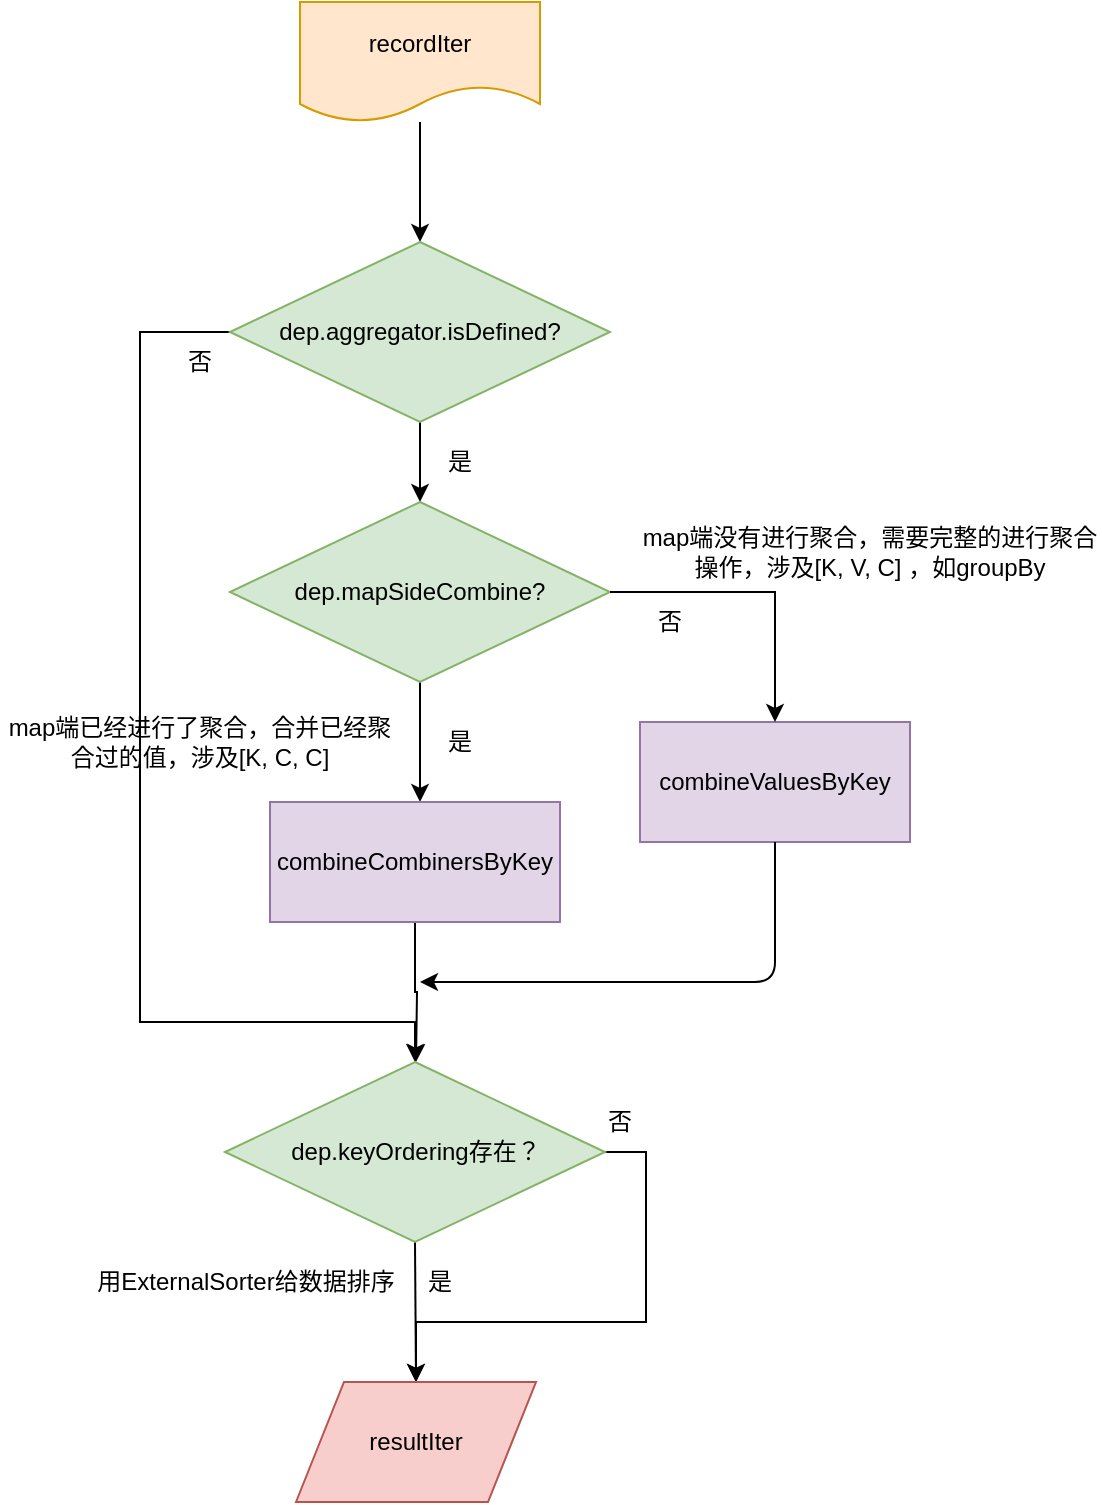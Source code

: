 <mxfile version="10.6.2" type="github"><diagram id="B1miW9sNnXTPqfoYgWkj" name="Page-1"><mxGraphModel dx="1154" dy="662" grid="1" gridSize="10" guides="1" tooltips="1" connect="1" arrows="1" fold="1" page="1" pageScale="1" pageWidth="827" pageHeight="1169" math="0" shadow="0"><root><mxCell id="0"/><mxCell id="1" parent="0"/><mxCell id="MIB6hbEZbPjmD4DY4Ua3-6" value="" style="edgeStyle=orthogonalEdgeStyle;rounded=0;orthogonalLoop=1;jettySize=auto;html=1;entryX=0.5;entryY=0;entryDx=0;entryDy=0;" edge="1" parent="1" source="MIB6hbEZbPjmD4DY4Ua3-2" target="MIB6hbEZbPjmD4DY4Ua3-7"><mxGeometry relative="1" as="geometry"><mxPoint x="400" y="230" as="targetPoint"/></mxGeometry></mxCell><mxCell id="MIB6hbEZbPjmD4DY4Ua3-2" value="&lt;span&gt;recordIter&lt;/span&gt;" style="shape=document;whiteSpace=wrap;html=1;boundedLbl=1;fillColor=#ffe6cc;strokeColor=#d79b00;" vertex="1" parent="1"><mxGeometry x="340" y="90" width="120" height="60" as="geometry"/></mxCell><mxCell id="MIB6hbEZbPjmD4DY4Ua3-19" style="edgeStyle=orthogonalEdgeStyle;rounded=0;orthogonalLoop=1;jettySize=auto;html=1;exitX=0.5;exitY=1;exitDx=0;exitDy=0;" edge="1" parent="1" source="MIB6hbEZbPjmD4DY4Ua3-7"><mxGeometry relative="1" as="geometry"><mxPoint x="400" y="340" as="targetPoint"/></mxGeometry></mxCell><mxCell id="MIB6hbEZbPjmD4DY4Ua3-59" style="edgeStyle=orthogonalEdgeStyle;rounded=0;orthogonalLoop=1;jettySize=auto;html=1;exitX=0;exitY=0.5;exitDx=0;exitDy=0;entryX=0.5;entryY=0;entryDx=0;entryDy=0;" edge="1" parent="1" source="MIB6hbEZbPjmD4DY4Ua3-7" target="MIB6hbEZbPjmD4DY4Ua3-44"><mxGeometry relative="1" as="geometry"><Array as="points"><mxPoint x="260" y="255"/><mxPoint x="260" y="600"/><mxPoint x="398" y="600"/></Array></mxGeometry></mxCell><mxCell id="MIB6hbEZbPjmD4DY4Ua3-7" value="&lt;span&gt;dep&lt;/span&gt;&lt;span&gt;.aggregator.isDefined?&lt;/span&gt;" style="rhombus;whiteSpace=wrap;html=1;fillColor=#d5e8d4;strokeColor=#82b366;" vertex="1" parent="1"><mxGeometry x="305" y="210" width="190" height="90" as="geometry"/></mxCell><mxCell id="MIB6hbEZbPjmD4DY4Ua3-20" style="edgeStyle=orthogonalEdgeStyle;rounded=0;orthogonalLoop=1;jettySize=auto;html=1;exitX=0.5;exitY=1;exitDx=0;exitDy=0;entryX=0.5;entryY=0;entryDx=0;entryDy=0;" edge="1" parent="1" source="MIB6hbEZbPjmD4DY4Ua3-10"><mxGeometry relative="1" as="geometry"><mxPoint x="400" y="490" as="targetPoint"/></mxGeometry></mxCell><mxCell id="MIB6hbEZbPjmD4DY4Ua3-10" value="&lt;span&gt;dep&lt;/span&gt;&lt;span&gt;.mapSideCombine?&lt;/span&gt;&lt;br&gt;" style="rhombus;whiteSpace=wrap;html=1;fillColor=#d5e8d4;strokeColor=#82b366;" vertex="1" parent="1"><mxGeometry x="305" y="340" width="190" height="90" as="geometry"/></mxCell><mxCell id="MIB6hbEZbPjmD4DY4Ua3-11" value="是" style="text;html=1;strokeColor=none;fillColor=none;align=center;verticalAlign=middle;whiteSpace=wrap;rounded=0;" vertex="1" parent="1"><mxGeometry x="400" y="310" width="40" height="20" as="geometry"/></mxCell><mxCell id="MIB6hbEZbPjmD4DY4Ua3-23" value="是" style="text;html=1;strokeColor=none;fillColor=none;align=center;verticalAlign=middle;whiteSpace=wrap;rounded=0;" vertex="1" parent="1"><mxGeometry x="410" y="450" width="20" height="20" as="geometry"/></mxCell><mxCell id="MIB6hbEZbPjmD4DY4Ua3-28" value="&lt;span&gt;map端已经进行了聚合，合并已经聚合过的值，涉及[K, C, C]&lt;/span&gt;" style="text;html=1;strokeColor=none;fillColor=none;align=center;verticalAlign=middle;whiteSpace=wrap;rounded=0;" vertex="1" parent="1"><mxGeometry x="190" y="450" width="200" height="20" as="geometry"/></mxCell><mxCell id="MIB6hbEZbPjmD4DY4Ua3-33" value="&lt;span&gt;map端没有进行聚合，需要完整的进行聚合操作，涉及[K, V, C] ，如groupBy&lt;/span&gt;&lt;br&gt;" style="text;html=1;strokeColor=none;fillColor=none;align=center;verticalAlign=middle;whiteSpace=wrap;rounded=0;" vertex="1" parent="1"><mxGeometry x="510" y="360" width="230" height="10" as="geometry"/></mxCell><mxCell id="MIB6hbEZbPjmD4DY4Ua3-34" value="否" style="text;html=1;strokeColor=none;fillColor=none;align=center;verticalAlign=middle;whiteSpace=wrap;rounded=0;" vertex="1" parent="1"><mxGeometry x="515" y="390" width="20" height="20" as="geometry"/></mxCell><mxCell id="MIB6hbEZbPjmD4DY4Ua3-37" style="edgeStyle=orthogonalEdgeStyle;rounded=0;orthogonalLoop=1;jettySize=auto;html=1;exitX=0.5;exitY=1;exitDx=0;exitDy=0;" edge="1" parent="1" source="MIB6hbEZbPjmD4DY4Ua3-35"><mxGeometry relative="1" as="geometry"><mxPoint x="398" y="620" as="targetPoint"/></mxGeometry></mxCell><mxCell id="MIB6hbEZbPjmD4DY4Ua3-35" value="&lt;span&gt;combineCombinersByKey&lt;/span&gt;" style="rounded=0;whiteSpace=wrap;html=1;fillColor=#e1d5e7;strokeColor=#9673a6;" vertex="1" parent="1"><mxGeometry x="325" y="490" width="145" height="60" as="geometry"/></mxCell><mxCell id="MIB6hbEZbPjmD4DY4Ua3-36" value="&lt;span&gt;combineValuesByKey&lt;/span&gt;&lt;br&gt;" style="rounded=0;whiteSpace=wrap;html=1;fillColor=#e1d5e7;strokeColor=#9673a6;" vertex="1" parent="1"><mxGeometry x="510" y="450" width="135" height="60" as="geometry"/></mxCell><mxCell id="MIB6hbEZbPjmD4DY4Ua3-38" style="edgeStyle=orthogonalEdgeStyle;rounded=0;orthogonalLoop=1;jettySize=auto;html=1;exitX=1;exitY=0.5;exitDx=0;exitDy=0;entryX=0.5;entryY=0;entryDx=0;entryDy=0;" edge="1" parent="1" source="MIB6hbEZbPjmD4DY4Ua3-10" target="MIB6hbEZbPjmD4DY4Ua3-36"><mxGeometry relative="1" as="geometry"><mxPoint x="495" y="385" as="sourcePoint"/><mxPoint x="570" y="490" as="targetPoint"/></mxGeometry></mxCell><mxCell id="MIB6hbEZbPjmD4DY4Ua3-41" value="" style="endArrow=classic;html=1;exitX=0.5;exitY=1;exitDx=0;exitDy=0;edgeStyle=orthogonalEdgeStyle;" edge="1" parent="1" source="MIB6hbEZbPjmD4DY4Ua3-36"><mxGeometry width="50" height="50" relative="1" as="geometry"><mxPoint x="180" y="700" as="sourcePoint"/><mxPoint x="400" y="580" as="targetPoint"/><Array as="points"><mxPoint x="578" y="580"/></Array></mxGeometry></mxCell><mxCell id="MIB6hbEZbPjmD4DY4Ua3-43" value="否" style="text;html=1;strokeColor=none;fillColor=none;align=center;verticalAlign=middle;whiteSpace=wrap;rounded=0;" vertex="1" parent="1"><mxGeometry x="280" y="260" width="20" height="20" as="geometry"/></mxCell><mxCell id="MIB6hbEZbPjmD4DY4Ua3-50" style="edgeStyle=none;rounded=0;orthogonalLoop=1;jettySize=auto;html=1;exitX=0.5;exitY=1;exitDx=0;exitDy=0;entryX=0.5;entryY=0;entryDx=0;entryDy=0;" edge="1" parent="1" source="MIB6hbEZbPjmD4DY4Ua3-44" target="MIB6hbEZbPjmD4DY4Ua3-48"><mxGeometry relative="1" as="geometry"/></mxCell><mxCell id="MIB6hbEZbPjmD4DY4Ua3-52" style="edgeStyle=orthogonalEdgeStyle;rounded=0;orthogonalLoop=1;jettySize=auto;html=1;exitX=1;exitY=0.5;exitDx=0;exitDy=0;" edge="1" parent="1" source="MIB6hbEZbPjmD4DY4Ua3-44" target="MIB6hbEZbPjmD4DY4Ua3-48"><mxGeometry relative="1" as="geometry"><Array as="points"><mxPoint x="513" y="665"/><mxPoint x="513" y="750"/><mxPoint x="398" y="750"/></Array></mxGeometry></mxCell><mxCell id="MIB6hbEZbPjmD4DY4Ua3-44" value="&lt;span&gt;dep&lt;/span&gt;&lt;span&gt;.keyOrdering存在？&lt;/span&gt;&lt;br&gt;" style="rhombus;whiteSpace=wrap;html=1;fillColor=#d5e8d4;strokeColor=#82b366;" vertex="1" parent="1"><mxGeometry x="302.5" y="620" width="190" height="90" as="geometry"/></mxCell><mxCell id="MIB6hbEZbPjmD4DY4Ua3-48" value="&lt;span&gt;resultIter&lt;/span&gt;" style="shape=parallelogram;perimeter=parallelogramPerimeter;whiteSpace=wrap;html=1;fillColor=#f8cecc;strokeColor=#b85450;" vertex="1" parent="1"><mxGeometry x="338" y="780" width="120" height="60" as="geometry"/></mxCell><mxCell id="MIB6hbEZbPjmD4DY4Ua3-53" value="是" style="text;html=1;strokeColor=none;fillColor=none;align=center;verticalAlign=middle;whiteSpace=wrap;rounded=0;" vertex="1" parent="1"><mxGeometry x="400" y="720" width="20" height="20" as="geometry"/></mxCell><mxCell id="MIB6hbEZbPjmD4DY4Ua3-54" value="&lt;span&gt;用&lt;/span&gt;&lt;span&gt;ExternalSorter给数据排序&lt;/span&gt;" style="text;html=1;strokeColor=none;fillColor=none;align=center;verticalAlign=middle;whiteSpace=wrap;rounded=0;" vertex="1" parent="1"><mxGeometry x="213" y="720" width="200" height="20" as="geometry"/></mxCell><mxCell id="MIB6hbEZbPjmD4DY4Ua3-55" value="否" style="text;html=1;strokeColor=none;fillColor=none;align=center;verticalAlign=middle;whiteSpace=wrap;rounded=0;" vertex="1" parent="1"><mxGeometry x="490" y="640" width="20" height="20" as="geometry"/></mxCell></root></mxGraphModel></diagram></mxfile>
